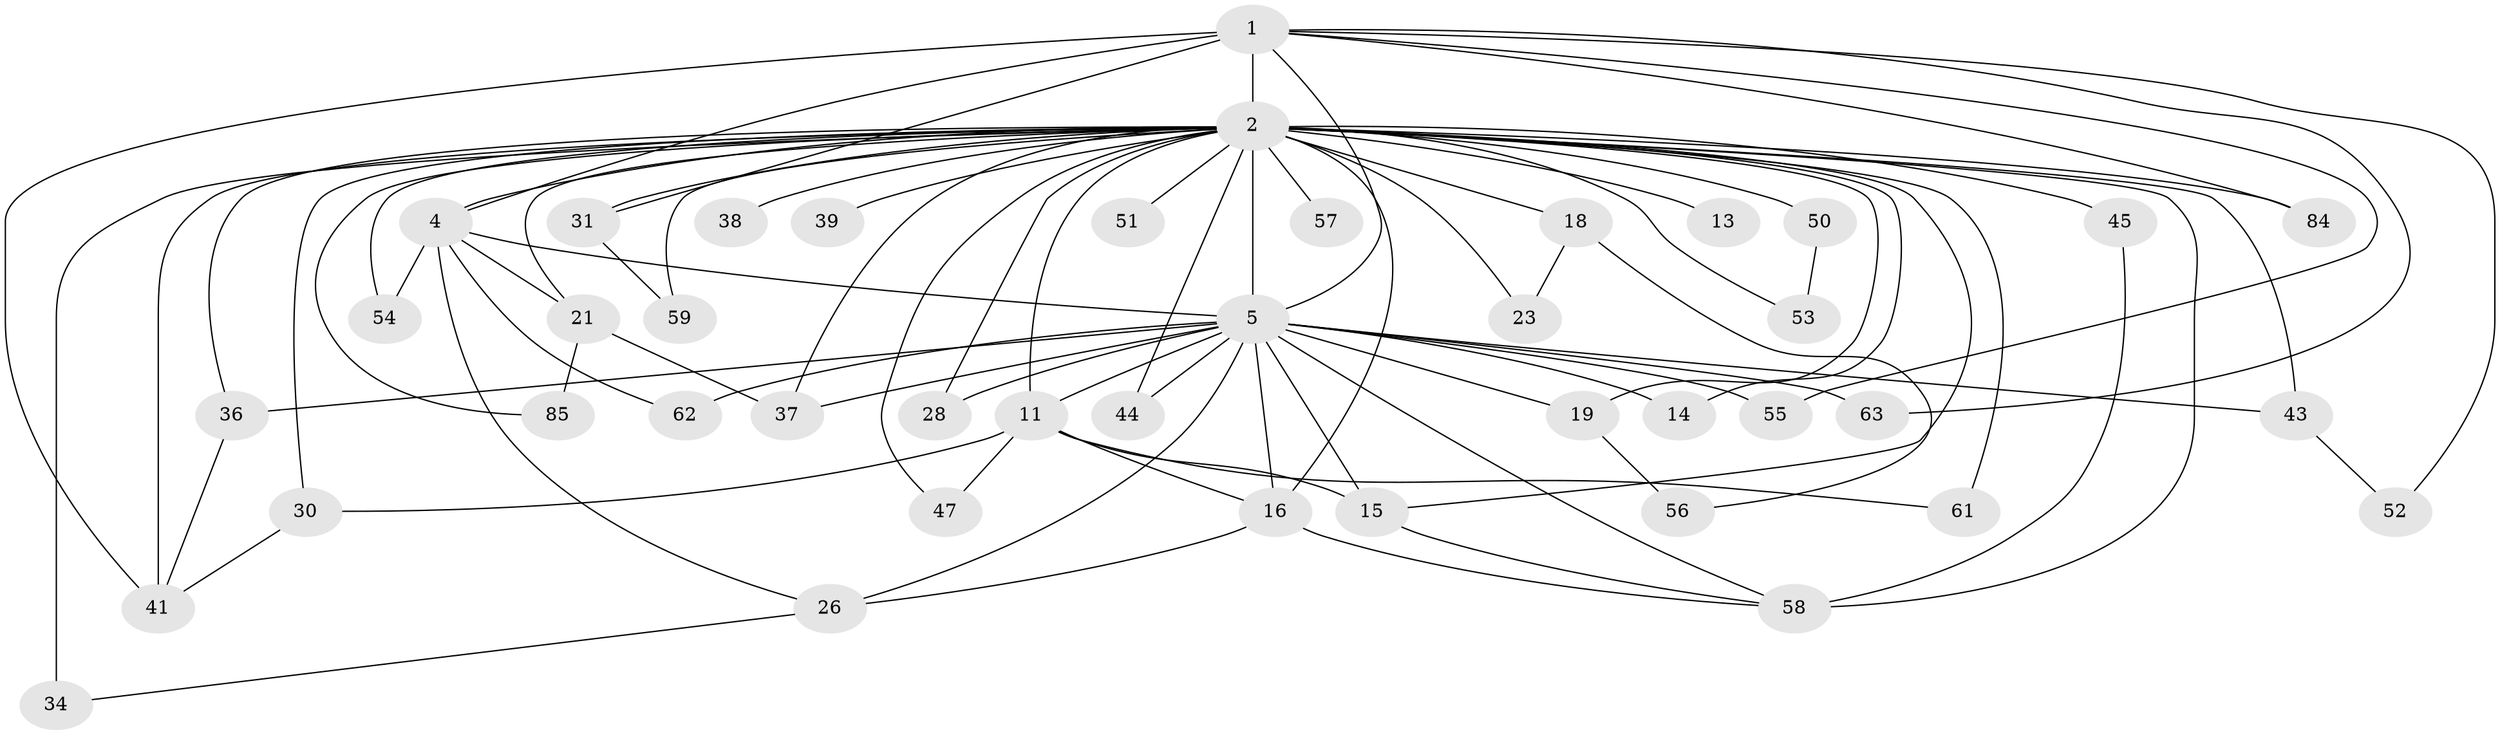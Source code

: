 // original degree distribution, {16: 0.023529411764705882, 19: 0.023529411764705882, 17: 0.011764705882352941, 14: 0.023529411764705882, 18: 0.011764705882352941, 22: 0.011764705882352941, 29: 0.011764705882352941, 7: 0.011764705882352941, 5: 0.07058823529411765, 2: 0.49411764705882355, 3: 0.24705882352941178, 4: 0.047058823529411764, 6: 0.011764705882352941}
// Generated by graph-tools (version 1.1) at 2025/14/03/09/25 04:14:11]
// undirected, 42 vertices, 83 edges
graph export_dot {
graph [start="1"]
  node [color=gray90,style=filled];
  1;
  2 [super="+10+7+24+3+8"];
  4 [super="+78+12+22+25"];
  5 [super="+6+17+9+27"];
  11;
  13;
  14 [super="+46"];
  15 [super="+65"];
  16 [super="+49"];
  18;
  19;
  21;
  23;
  26 [super="+69"];
  28;
  30;
  31;
  34;
  36 [super="+60"];
  37;
  38;
  39;
  41 [super="+70+48"];
  43;
  44;
  45;
  47;
  50;
  51;
  52;
  53;
  54;
  55;
  56;
  57;
  58 [super="+77+81+64"];
  59;
  61;
  62;
  63;
  84;
  85;
  1 -- 2 [weight=5];
  1 -- 4 [weight=2];
  1 -- 5 [weight=3];
  1 -- 31;
  1 -- 41;
  1 -- 52;
  1 -- 55;
  1 -- 63;
  1 -- 84;
  2 -- 4 [weight=7];
  2 -- 5 [weight=21];
  2 -- 14 [weight=2];
  2 -- 16 [weight=3];
  2 -- 18 [weight=2];
  2 -- 30;
  2 -- 37;
  2 -- 43;
  2 -- 51 [weight=2];
  2 -- 57 [weight=2];
  2 -- 19;
  2 -- 21 [weight=2];
  2 -- 28;
  2 -- 34 [weight=2];
  2 -- 36 [weight=2];
  2 -- 44;
  2 -- 50 [weight=2];
  2 -- 54;
  2 -- 58 [weight=2];
  2 -- 59;
  2 -- 61;
  2 -- 13 [weight=2];
  2 -- 15;
  2 -- 84;
  2 -- 31;
  2 -- 39 [weight=2];
  2 -- 45 [weight=2];
  2 -- 47;
  2 -- 53;
  2 -- 38;
  2 -- 11;
  2 -- 85;
  2 -- 41 [weight=2];
  2 -- 23;
  4 -- 5 [weight=6];
  4 -- 54;
  4 -- 21;
  4 -- 62;
  4 -- 26;
  5 -- 28;
  5 -- 55;
  5 -- 36 [weight=2];
  5 -- 37;
  5 -- 19;
  5 -- 62;
  5 -- 63;
  5 -- 26;
  5 -- 11;
  5 -- 44;
  5 -- 43;
  5 -- 14;
  5 -- 15;
  5 -- 16;
  5 -- 58;
  11 -- 15;
  11 -- 30;
  11 -- 47;
  11 -- 61;
  11 -- 16;
  15 -- 58;
  16 -- 26;
  16 -- 58;
  18 -- 23;
  18 -- 56;
  19 -- 56;
  21 -- 37;
  21 -- 85;
  26 -- 34;
  30 -- 41;
  31 -- 59;
  36 -- 41;
  43 -- 52;
  45 -- 58;
  50 -- 53;
}

